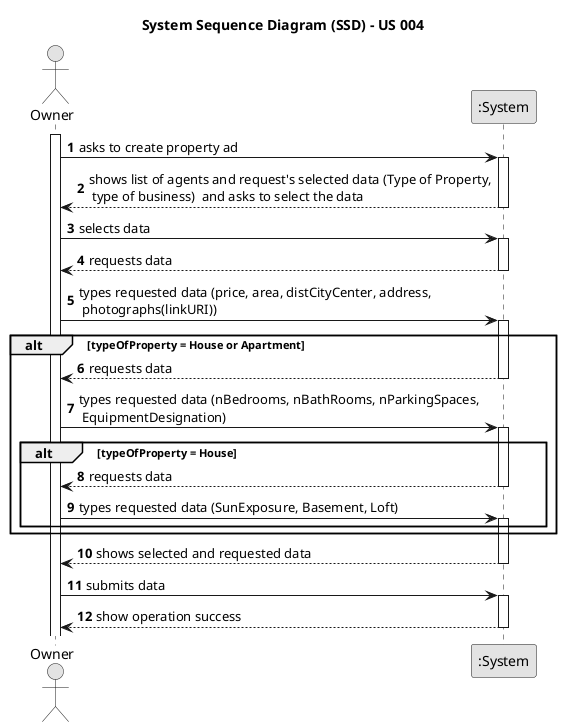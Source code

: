 @startuml
skinparam monochrome true
skinparam packageStyle rectangle
skinparam shadowing false

title System Sequence Diagram (SSD) - US 004

autonumber

actor "Owner" as Owner
participant ":System" as System

activate Owner

    Owner -> System : asks to create property ad
    activate System

        System --> Owner : shows list of agents and request's selected data (Type of Property,\n type of business)  and asks to select the data
    deactivate System

    Owner -> System : selects data
    activate System

        System --> Owner : requests data
    deactivate System

    Owner -> System : types requested data (price, area, distCityCenter, address,\n photographs(linkURI))
    activate System

    alt typeOfProperty = House or Apartment

    System --> Owner : requests data
        deactivate System

        Owner -> System : types requested data (nBedrooms, nBathRooms, nParkingSpaces,\n EquipmentDesignation)
        activate System

        alt typeOfProperty = House

        System --> Owner : requests data
                deactivate System

          Owner -> System : types requested data (SunExposure, Basement, Loft)
                  activate System

          end
          end

        System --> Owner : shows selected and requested data
    deactivate System

    Owner -> System : submits data
    activate System

        System --> Owner : show operation success
    deactivate System
@enduml